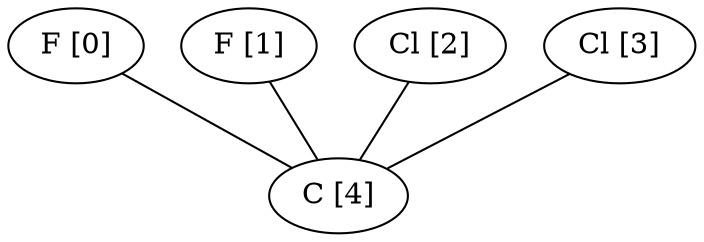 graph G {
0[label="F [0]"];
1[label="F [1]"];
2[label="Cl [2]"];
3[label="Cl [3]"];
4[label="C [4]"];
0--4 ;
1--4 ;
2--4 ;
3--4 ;
}
